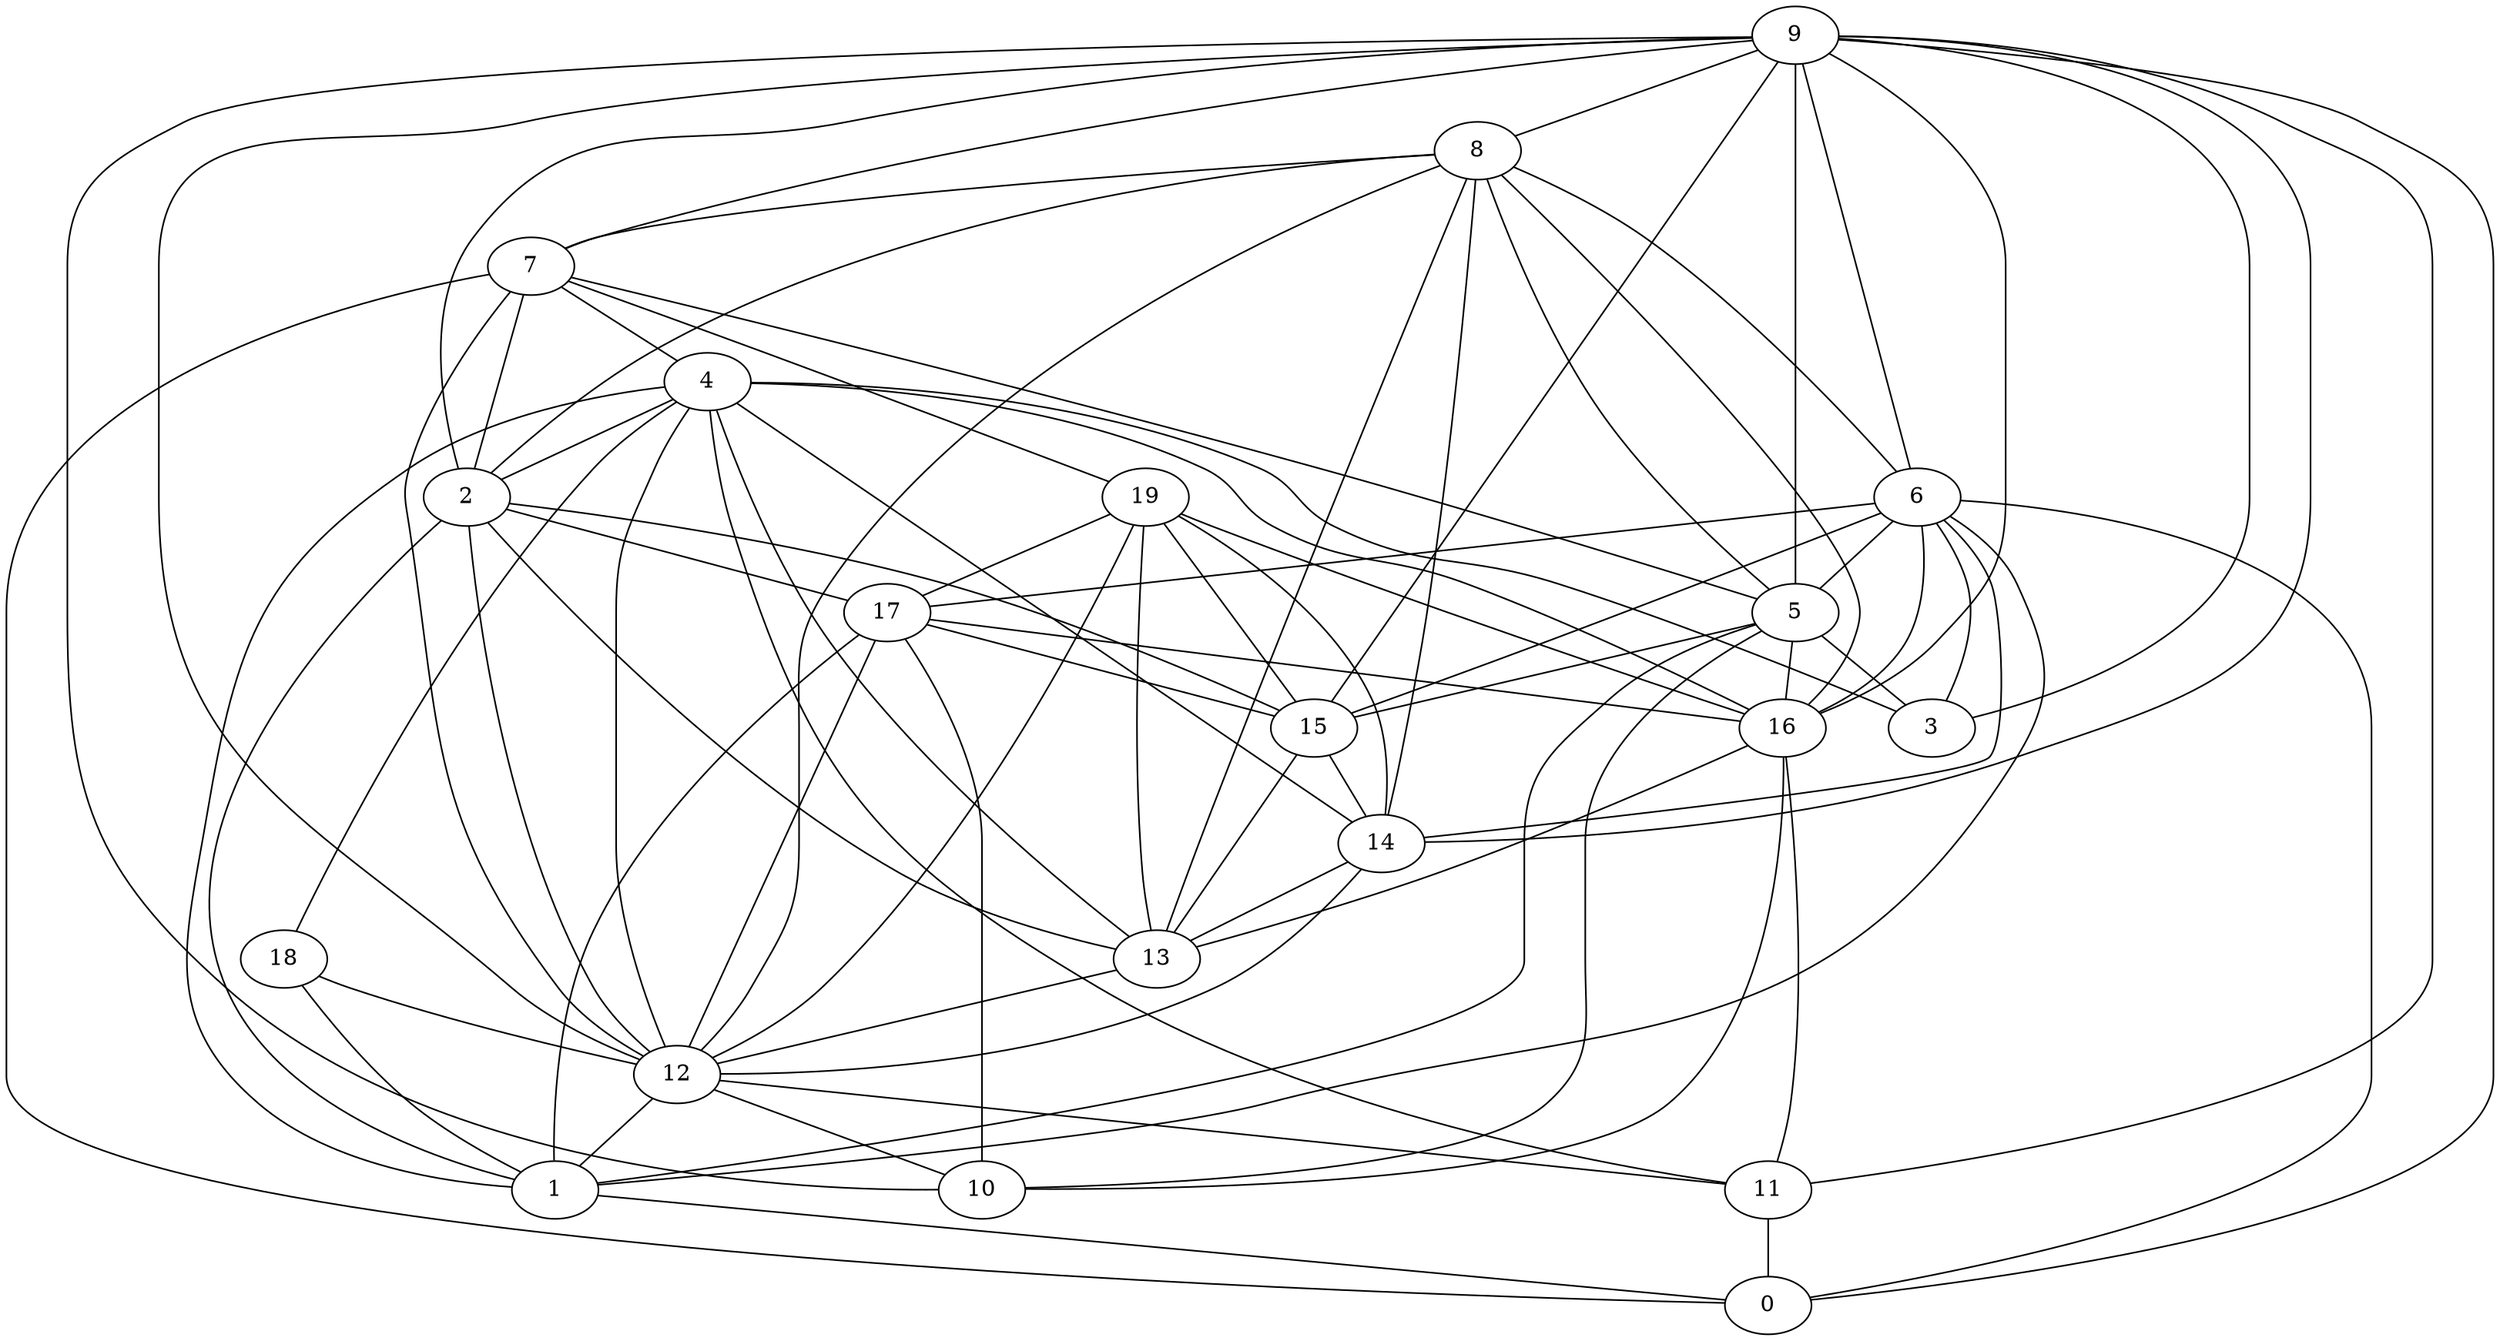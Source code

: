 digraph GG_graph {

subgraph G_graph {
edge [color = black]
"6" -> "3" [dir = none]
"14" -> "12" [dir = none]
"12" -> "10" [dir = none]
"12" -> "1" [dir = none]
"8" -> "16" [dir = none]
"8" -> "2" [dir = none]
"18" -> "1" [dir = none]
"9" -> "3" [dir = none]
"9" -> "7" [dir = none]
"9" -> "0" [dir = none]
"9" -> "15" [dir = none]
"9" -> "11" [dir = none]
"9" -> "8" [dir = none]
"9" -> "12" [dir = none]
"4" -> "12" [dir = none]
"17" -> "12" [dir = none]
"7" -> "5" [dir = none]
"7" -> "19" [dir = none]
"15" -> "13" [dir = none]
"16" -> "10" [dir = none]
"4" -> "1" [dir = none]
"2" -> "12" [dir = none]
"9" -> "2" [dir = none]
"2" -> "1" [dir = none]
"6" -> "15" [dir = none]
"5" -> "16" [dir = none]
"6" -> "0" [dir = none]
"16" -> "13" [dir = none]
"5" -> "3" [dir = none]
"7" -> "2" [dir = none]
"17" -> "10" [dir = none]
"11" -> "0" [dir = none]
"6" -> "14" [dir = none]
"4" -> "3" [dir = none]
"6" -> "16" [dir = none]
"4" -> "11" [dir = none]
"5" -> "15" [dir = none]
"2" -> "15" [dir = none]
"14" -> "13" [dir = none]
"19" -> "17" [dir = none]
"8" -> "12" [dir = none]
"9" -> "5" [dir = none]
"1" -> "0" [dir = none]
"7" -> "12" [dir = none]
"2" -> "13" [dir = none]
"19" -> "16" [dir = none]
"9" -> "14" [dir = none]
"5" -> "10" [dir = none]
"17" -> "16" [dir = none]
"4" -> "18" [dir = none]
"7" -> "4" [dir = none]
"4" -> "14" [dir = none]
"7" -> "0" [dir = none]
"18" -> "12" [dir = none]
"9" -> "16" [dir = none]
"8" -> "13" [dir = none]
"2" -> "17" [dir = none]
"17" -> "1" [dir = none]
"15" -> "14" [dir = none]
"19" -> "12" [dir = none]
"4" -> "16" [dir = none]
"9" -> "10" [dir = none]
"8" -> "14" [dir = none]
"4" -> "13" [dir = none]
"13" -> "12" [dir = none]
"19" -> "13" [dir = none]
"6" -> "1" [dir = none]
"4" -> "2" [dir = none]
"16" -> "11" [dir = none]
"5" -> "1" [dir = none]
"19" -> "14" [dir = none]
"17" -> "15" [dir = none]
"6" -> "17" [dir = none]
"12" -> "11" [dir = none]
"9" -> "6" [dir = none]
"8" -> "6" [dir = none]
"6" -> "5" [dir = none]
"8" -> "5" [dir = none]
"19" -> "15" [dir = none]
"8" -> "7" [dir = none]
}

}
